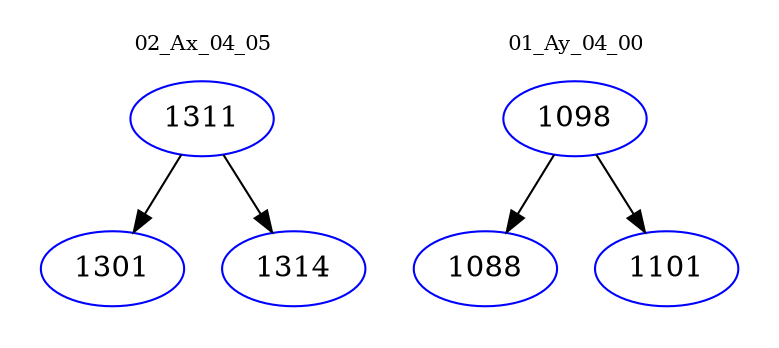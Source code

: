 digraph{
subgraph cluster_0 {
color = white
label = "02_Ax_04_05";
fontsize=10;
T0_1311 [label="1311", color="blue"]
T0_1311 -> T0_1301 [color="black"]
T0_1301 [label="1301", color="blue"]
T0_1311 -> T0_1314 [color="black"]
T0_1314 [label="1314", color="blue"]
}
subgraph cluster_1 {
color = white
label = "01_Ay_04_00";
fontsize=10;
T1_1098 [label="1098", color="blue"]
T1_1098 -> T1_1088 [color="black"]
T1_1088 [label="1088", color="blue"]
T1_1098 -> T1_1101 [color="black"]
T1_1101 [label="1101", color="blue"]
}
}
